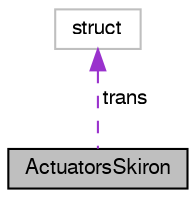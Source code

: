 digraph "ActuatorsSkiron"
{
  edge [fontname="FreeSans",fontsize="10",labelfontname="FreeSans",labelfontsize="10"];
  node [fontname="FreeSans",fontsize="10",shape=record];
  Node1 [label="ActuatorsSkiron",height=0.2,width=0.4,color="black", fillcolor="grey75", style="filled", fontcolor="black"];
  Node2 -> Node1 [dir="back",color="darkorchid3",fontsize="10",style="dashed",label=" trans" ,fontname="FreeSans"];
  Node2 [label="struct",height=0.2,width=0.4,color="grey75", fillcolor="white", style="filled"];
}
